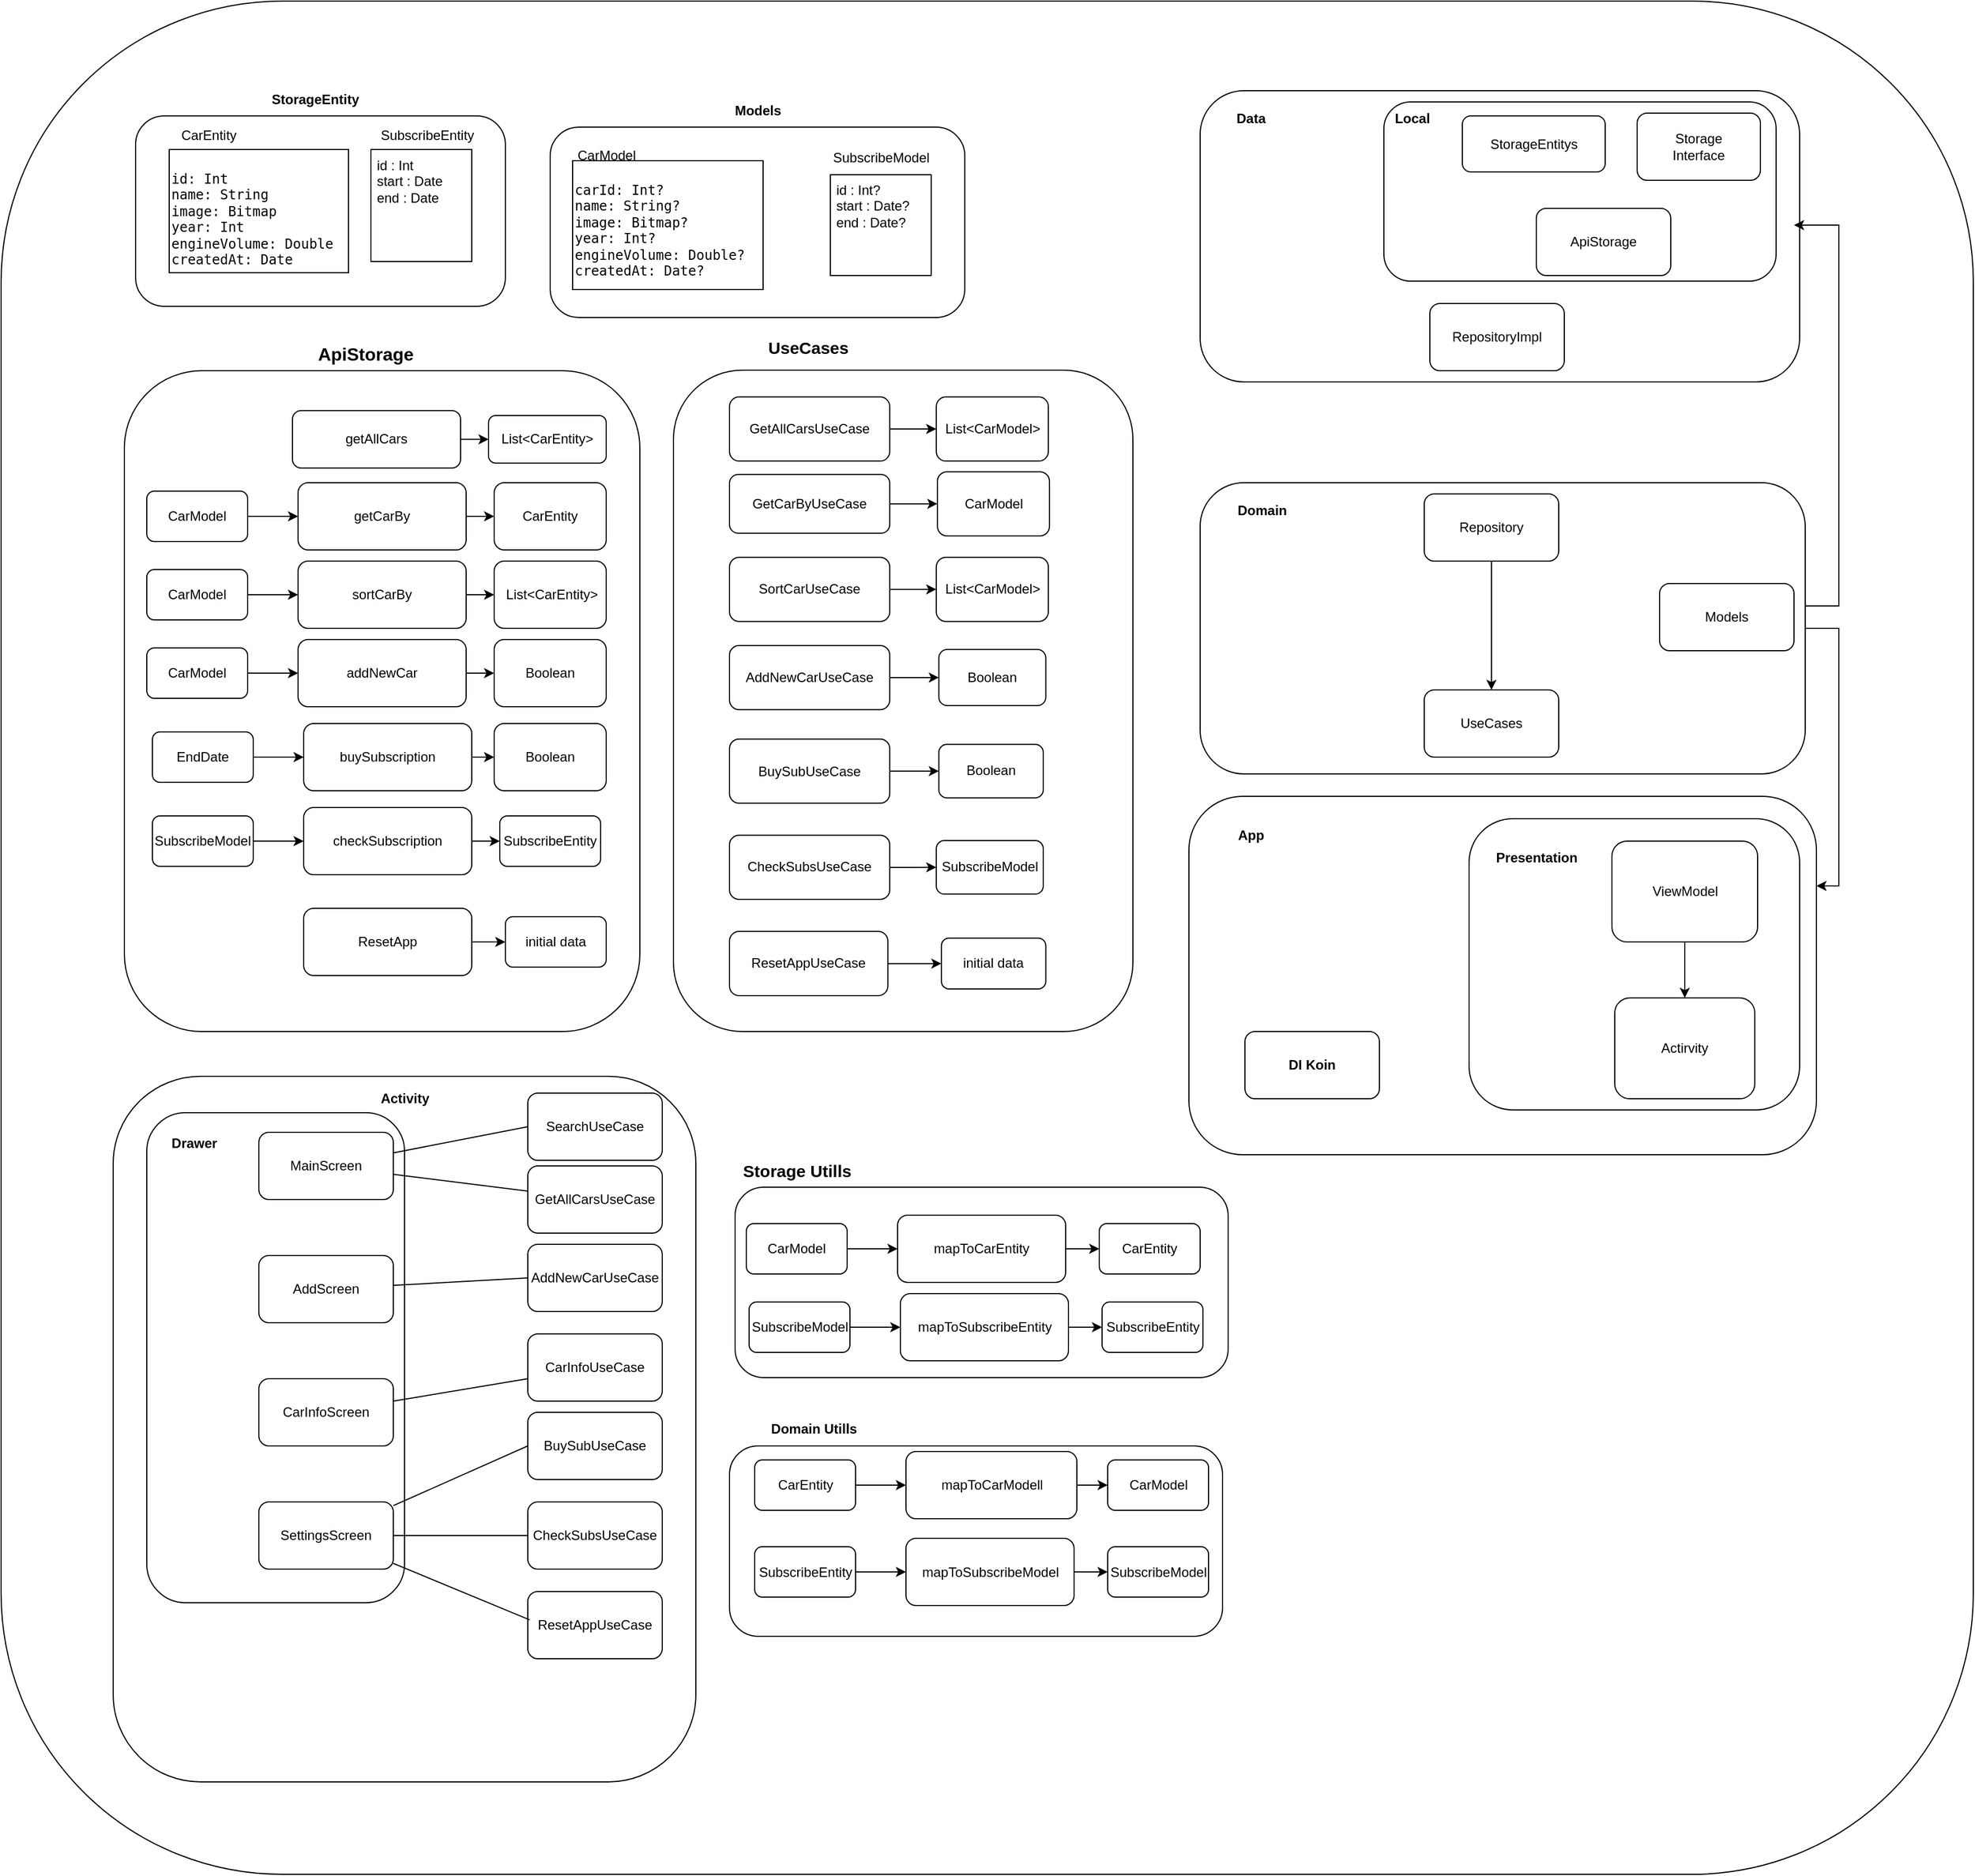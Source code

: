 <mxfile version="21.0.10" type="device"><diagram id="C5RBs43oDa-KdzZeNtuy" name="Page-1"><mxGraphModel dx="5159" dy="3054" grid="1" gridSize="10" guides="1" tooltips="1" connect="1" arrows="1" fold="1" page="1" pageScale="1" pageWidth="827" pageHeight="1169" math="0" shadow="0"><root><mxCell id="WIyWlLk6GJQsqaUBKTNV-0"/><mxCell id="WIyWlLk6GJQsqaUBKTNV-1" parent="WIyWlLk6GJQsqaUBKTNV-0"/><mxCell id="sXFuj3G4zcPuNeBkJFqF-279" value="" style="rounded=1;whiteSpace=wrap;html=1;" vertex="1" parent="WIyWlLk6GJQsqaUBKTNV-1"><mxGeometry x="-890" y="-60" width="1760" height="1672.5" as="geometry"/></mxCell><mxCell id="sXFuj3G4zcPuNeBkJFqF-99" value="" style="rounded=1;whiteSpace=wrap;html=1;" vertex="1" parent="WIyWlLk6GJQsqaUBKTNV-1"><mxGeometry x="-770" y="42.5" width="330" height="170" as="geometry"/></mxCell><mxCell id="sXFuj3G4zcPuNeBkJFqF-45" value="" style="rounded=1;whiteSpace=wrap;html=1;" vertex="1" parent="WIyWlLk6GJQsqaUBKTNV-1"><mxGeometry x="170" y="650" width="560" height="320" as="geometry"/></mxCell><mxCell id="sXFuj3G4zcPuNeBkJFqF-39" value="&lt;pre&gt;&lt;code class=&quot;!whitespace-pre hljs language-kotlin&quot;&gt;id: Int&lt;br&gt;&lt;/code&gt;&lt;code class=&quot;!whitespace-pre hljs language-kotlin&quot;&gt;name: String&lt;br&gt;&lt;/code&gt;&lt;code class=&quot;!whitespace-pre hljs language-kotlin&quot;&gt;image: Bitmap&lt;br&gt;&lt;/code&gt;&lt;code class=&quot;!whitespace-pre hljs language-kotlin&quot;&gt;year: Int&lt;br&gt;&lt;/code&gt;&lt;code class=&quot;!whitespace-pre hljs language-kotlin&quot;&gt;engineVolume: Double&lt;/code&gt;&lt;br&gt;&lt;code class=&quot;!whitespace-pre hljs language-kotlin&quot;&gt;&lt;/code&gt;&lt;code class=&quot;!whitespace-pre hljs language-kotlin&quot;&gt;createdAt: Date&lt;/code&gt;&lt;/pre&gt;" style="whiteSpace=wrap;html=1;align=left;horizontal=1;verticalAlign=top;" vertex="1" parent="WIyWlLk6GJQsqaUBKTNV-1"><mxGeometry x="-740" y="72.5" width="160" height="110" as="geometry"/></mxCell><mxCell id="sXFuj3G4zcPuNeBkJFqF-2" value="" style="rounded=1;whiteSpace=wrap;html=1;fontStyle=1" vertex="1" parent="WIyWlLk6GJQsqaUBKTNV-1"><mxGeometry x="180" y="20" width="535" height="260" as="geometry"/></mxCell><mxCell id="sXFuj3G4zcPuNeBkJFqF-35" value="" style="rounded=1;whiteSpace=wrap;html=1;" vertex="1" parent="WIyWlLk6GJQsqaUBKTNV-1"><mxGeometry x="344" y="30" width="350" height="160" as="geometry"/></mxCell><mxCell id="sXFuj3G4zcPuNeBkJFqF-6" value="&lt;b&gt;Data&lt;/b&gt;" style="text;html=1;align=center;verticalAlign=middle;resizable=0;points=[];autosize=1;strokeColor=none;fillColor=none;" vertex="1" parent="WIyWlLk6GJQsqaUBKTNV-1"><mxGeometry x="200" y="30" width="50" height="30" as="geometry"/></mxCell><mxCell id="sXFuj3G4zcPuNeBkJFqF-7" value="RepositoryImpl" style="rounded=1;whiteSpace=wrap;html=1;" vertex="1" parent="WIyWlLk6GJQsqaUBKTNV-1"><mxGeometry x="385" y="210" width="120" height="60" as="geometry"/></mxCell><mxCell id="sXFuj3G4zcPuNeBkJFqF-8" value="&lt;div&gt;Storage&lt;/div&gt;&lt;div&gt;Interface&lt;br&gt;&lt;/div&gt;" style="rounded=1;whiteSpace=wrap;html=1;" vertex="1" parent="WIyWlLk6GJQsqaUBKTNV-1"><mxGeometry x="570" y="40" width="110" height="60" as="geometry"/></mxCell><mxCell id="sXFuj3G4zcPuNeBkJFqF-9" value="&lt;div&gt;StorageEntitys&lt;/div&gt;" style="rounded=1;whiteSpace=wrap;html=1;" vertex="1" parent="WIyWlLk6GJQsqaUBKTNV-1"><mxGeometry x="414" y="42.5" width="127.5" height="50" as="geometry"/></mxCell><mxCell id="sXFuj3G4zcPuNeBkJFqF-10" value="ApiStorage" style="rounded=1;whiteSpace=wrap;html=1;" vertex="1" parent="WIyWlLk6GJQsqaUBKTNV-1"><mxGeometry x="480" y="125" width="120" height="60" as="geometry"/></mxCell><mxCell id="sXFuj3G4zcPuNeBkJFqF-33" style="edgeStyle=orthogonalEdgeStyle;rounded=0;orthogonalLoop=1;jettySize=auto;html=1;verticalAlign=middle;" edge="1" parent="WIyWlLk6GJQsqaUBKTNV-1" source="sXFuj3G4zcPuNeBkJFqF-11"><mxGeometry relative="1" as="geometry"><mxPoint x="710" y="140" as="targetPoint"/><Array as="points"><mxPoint x="750" y="480"/><mxPoint x="750" y="140"/></Array></mxGeometry></mxCell><mxCell id="sXFuj3G4zcPuNeBkJFqF-80" style="edgeStyle=orthogonalEdgeStyle;rounded=0;orthogonalLoop=1;jettySize=auto;html=1;exitX=1;exitY=0.5;exitDx=0;exitDy=0;entryX=1;entryY=0.25;entryDx=0;entryDy=0;" edge="1" parent="WIyWlLk6GJQsqaUBKTNV-1" source="sXFuj3G4zcPuNeBkJFqF-11" target="sXFuj3G4zcPuNeBkJFqF-45"><mxGeometry relative="1" as="geometry"><mxPoint x="760" y="730" as="targetPoint"/></mxGeometry></mxCell><mxCell id="sXFuj3G4zcPuNeBkJFqF-11" value="" style="rounded=1;whiteSpace=wrap;html=1;fontStyle=1" vertex="1" parent="WIyWlLk6GJQsqaUBKTNV-1"><mxGeometry x="180" y="370" width="540" height="260" as="geometry"/></mxCell><mxCell id="sXFuj3G4zcPuNeBkJFqF-12" value="&lt;div&gt;&lt;b&gt;Domain&lt;/b&gt;&lt;/div&gt;" style="text;html=1;align=center;verticalAlign=middle;resizable=0;points=[];autosize=1;strokeColor=none;fillColor=none;" vertex="1" parent="WIyWlLk6GJQsqaUBKTNV-1"><mxGeometry x="200" y="380" width="70" height="30" as="geometry"/></mxCell><mxCell id="sXFuj3G4zcPuNeBkJFqF-52" style="edgeStyle=orthogonalEdgeStyle;rounded=0;orthogonalLoop=1;jettySize=auto;html=1;entryX=0.5;entryY=0;entryDx=0;entryDy=0;" edge="1" parent="WIyWlLk6GJQsqaUBKTNV-1" source="sXFuj3G4zcPuNeBkJFqF-15" target="sXFuj3G4zcPuNeBkJFqF-51"><mxGeometry relative="1" as="geometry"/></mxCell><mxCell id="sXFuj3G4zcPuNeBkJFqF-15" value="Repository" style="rounded=1;whiteSpace=wrap;html=1;" vertex="1" parent="WIyWlLk6GJQsqaUBKTNV-1"><mxGeometry x="380" y="380" width="120" height="60" as="geometry"/></mxCell><mxCell id="sXFuj3G4zcPuNeBkJFqF-16" value="Models" style="rounded=1;whiteSpace=wrap;html=1;" vertex="1" parent="WIyWlLk6GJQsqaUBKTNV-1"><mxGeometry x="590" y="460" width="120" height="60" as="geometry"/></mxCell><mxCell id="sXFuj3G4zcPuNeBkJFqF-17" value="" style="rounded=1;whiteSpace=wrap;html=1;fontStyle=1" vertex="1" parent="WIyWlLk6GJQsqaUBKTNV-1"><mxGeometry x="420" y="670" width="295" height="260" as="geometry"/></mxCell><mxCell id="sXFuj3G4zcPuNeBkJFqF-43" value="" style="edgeStyle=orthogonalEdgeStyle;rounded=0;orthogonalLoop=1;jettySize=auto;html=1;" edge="1" parent="WIyWlLk6GJQsqaUBKTNV-1" source="sXFuj3G4zcPuNeBkJFqF-23" target="sXFuj3G4zcPuNeBkJFqF-24"><mxGeometry relative="1" as="geometry"/></mxCell><mxCell id="sXFuj3G4zcPuNeBkJFqF-23" value="&lt;div&gt;ViewModel&lt;/div&gt;" style="rounded=1;whiteSpace=wrap;html=1;" vertex="1" parent="WIyWlLk6GJQsqaUBKTNV-1"><mxGeometry x="547.5" y="690" width="130" height="90" as="geometry"/></mxCell><mxCell id="sXFuj3G4zcPuNeBkJFqF-24" value="Actirvity" style="rounded=1;whiteSpace=wrap;html=1;" vertex="1" parent="WIyWlLk6GJQsqaUBKTNV-1"><mxGeometry x="550" y="830" width="125" height="90" as="geometry"/></mxCell><mxCell id="sXFuj3G4zcPuNeBkJFqF-25" value="&lt;b&gt;Presentation&lt;/b&gt;" style="text;html=1;align=center;verticalAlign=middle;resizable=0;points=[];autosize=1;strokeColor=none;fillColor=none;" vertex="1" parent="WIyWlLk6GJQsqaUBKTNV-1"><mxGeometry x="430" y="690" width="100" height="30" as="geometry"/></mxCell><mxCell id="sXFuj3G4zcPuNeBkJFqF-36" value="&lt;b&gt;Local&lt;/b&gt;" style="text;html=1;align=center;verticalAlign=middle;resizable=0;points=[];autosize=1;strokeColor=none;fillColor=none;" vertex="1" parent="WIyWlLk6GJQsqaUBKTNV-1"><mxGeometry x="344" y="30" width="50" height="30" as="geometry"/></mxCell><mxCell id="sXFuj3G4zcPuNeBkJFqF-37" value="CarEntity" style="text;html=1;align=center;verticalAlign=middle;resizable=0;points=[];autosize=1;strokeColor=none;fillColor=none;" vertex="1" parent="WIyWlLk6GJQsqaUBKTNV-1"><mxGeometry x="-740" y="45" width="70" height="30" as="geometry"/></mxCell><mxCell id="sXFuj3G4zcPuNeBkJFqF-47" value="&lt;b&gt;App&lt;/b&gt;" style="text;html=1;align=center;verticalAlign=middle;resizable=0;points=[];autosize=1;strokeColor=none;fillColor=none;" vertex="1" parent="WIyWlLk6GJQsqaUBKTNV-1"><mxGeometry x="200" y="670" width="50" height="30" as="geometry"/></mxCell><mxCell id="sXFuj3G4zcPuNeBkJFqF-48" value="&lt;b&gt;DI Koin&lt;br&gt;&lt;/b&gt;" style="rounded=1;whiteSpace=wrap;html=1;" vertex="1" parent="WIyWlLk6GJQsqaUBKTNV-1"><mxGeometry x="220" y="860" width="120" height="60" as="geometry"/></mxCell><mxCell id="sXFuj3G4zcPuNeBkJFqF-51" value="UseCases" style="rounded=1;whiteSpace=wrap;html=1;" vertex="1" parent="WIyWlLk6GJQsqaUBKTNV-1"><mxGeometry x="380" y="555" width="120" height="60" as="geometry"/></mxCell><mxCell id="sXFuj3G4zcPuNeBkJFqF-87" value="&lt;div&gt;&amp;nbsp;id : Int &lt;br&gt;&lt;/div&gt;&lt;div&gt;&amp;nbsp;start : Date&lt;/div&gt;&lt;div&gt;&amp;nbsp;end : Date&lt;br&gt;&lt;/div&gt;" style="whiteSpace=wrap;html=1;verticalAlign=top;align=left;" vertex="1" parent="WIyWlLk6GJQsqaUBKTNV-1"><mxGeometry x="-560" y="72.5" width="90" height="100" as="geometry"/></mxCell><mxCell id="sXFuj3G4zcPuNeBkJFqF-88" value="SubscribeEntity" style="text;html=1;align=center;verticalAlign=middle;resizable=0;points=[];autosize=1;strokeColor=none;fillColor=none;" vertex="1" parent="WIyWlLk6GJQsqaUBKTNV-1"><mxGeometry x="-565" y="45" width="110" height="30" as="geometry"/></mxCell><mxCell id="sXFuj3G4zcPuNeBkJFqF-100" value="&lt;div&gt;StorageEntity&lt;/div&gt;" style="text;html=1;align=center;verticalAlign=middle;resizable=0;points=[];autosize=1;strokeColor=none;fillColor=none;fontStyle=1" vertex="1" parent="WIyWlLk6GJQsqaUBKTNV-1"><mxGeometry x="-660" y="12.5" width="100" height="30" as="geometry"/></mxCell><mxCell id="sXFuj3G4zcPuNeBkJFqF-140" value="" style="group;rotation=180;" vertex="1" connectable="0" parent="WIyWlLk6GJQsqaUBKTNV-1"><mxGeometry x="-790" y="900" width="520" height="630" as="geometry"/></mxCell><mxCell id="sXFuj3G4zcPuNeBkJFqF-71" value="" style="rounded=1;whiteSpace=wrap;html=1;" vertex="1" parent="sXFuj3G4zcPuNeBkJFqF-140"><mxGeometry width="520" height="630" as="geometry"/></mxCell><mxCell id="sXFuj3G4zcPuNeBkJFqF-78" value="" style="rounded=1;whiteSpace=wrap;html=1;" vertex="1" parent="sXFuj3G4zcPuNeBkJFqF-140"><mxGeometry x="30" y="32.5" width="230" height="437.5" as="geometry"/></mxCell><mxCell id="sXFuj3G4zcPuNeBkJFqF-72" value="Activity" style="text;html=1;align=center;verticalAlign=middle;resizable=0;points=[];autosize=1;strokeColor=none;fillColor=none;fontStyle=1" vertex="1" parent="sXFuj3G4zcPuNeBkJFqF-140"><mxGeometry x="225" y="5" width="70" height="30" as="geometry"/></mxCell><mxCell id="sXFuj3G4zcPuNeBkJFqF-74" value="MainScreen" style="rounded=1;whiteSpace=wrap;html=1;" vertex="1" parent="sXFuj3G4zcPuNeBkJFqF-140"><mxGeometry x="130" y="50" width="120" height="60" as="geometry"/></mxCell><mxCell id="sXFuj3G4zcPuNeBkJFqF-75" value="AddScreen" style="rounded=1;whiteSpace=wrap;html=1;" vertex="1" parent="sXFuj3G4zcPuNeBkJFqF-140"><mxGeometry x="130" y="160" width="120" height="60" as="geometry"/></mxCell><mxCell id="sXFuj3G4zcPuNeBkJFqF-76" value="SettingsScreen" style="rounded=1;whiteSpace=wrap;html=1;" vertex="1" parent="sXFuj3G4zcPuNeBkJFqF-140"><mxGeometry x="130" y="380" width="120" height="60" as="geometry"/></mxCell><mxCell id="sXFuj3G4zcPuNeBkJFqF-77" value="CarInfoScreen" style="rounded=1;whiteSpace=wrap;html=1;" vertex="1" parent="sXFuj3G4zcPuNeBkJFqF-140"><mxGeometry x="130" y="270" width="120" height="60" as="geometry"/></mxCell><mxCell id="sXFuj3G4zcPuNeBkJFqF-124" value="SearchUseCase" style="rounded=1;whiteSpace=wrap;html=1;" vertex="1" parent="sXFuj3G4zcPuNeBkJFqF-140"><mxGeometry x="370" y="15" width="120" height="60" as="geometry"/></mxCell><mxCell id="sXFuj3G4zcPuNeBkJFqF-132" value="" style="rounded=0;orthogonalLoop=1;jettySize=auto;html=1;entryX=0;entryY=0.5;entryDx=0;entryDy=0;endArrow=none;endFill=0;" edge="1" parent="sXFuj3G4zcPuNeBkJFqF-140" source="sXFuj3G4zcPuNeBkJFqF-74" target="sXFuj3G4zcPuNeBkJFqF-124"><mxGeometry relative="1" as="geometry"/></mxCell><mxCell id="sXFuj3G4zcPuNeBkJFqF-125" value="AddNewCarUseCase" style="rounded=1;whiteSpace=wrap;html=1;" vertex="1" parent="sXFuj3G4zcPuNeBkJFqF-140"><mxGeometry x="370" y="150" width="120" height="60" as="geometry"/></mxCell><mxCell id="sXFuj3G4zcPuNeBkJFqF-134" style="rounded=0;orthogonalLoop=1;jettySize=auto;html=1;entryX=0;entryY=0.5;entryDx=0;entryDy=0;endArrow=none;endFill=0;" edge="1" parent="sXFuj3G4zcPuNeBkJFqF-140" source="sXFuj3G4zcPuNeBkJFqF-75" target="sXFuj3G4zcPuNeBkJFqF-125"><mxGeometry relative="1" as="geometry"/></mxCell><mxCell id="sXFuj3G4zcPuNeBkJFqF-126" value="BuySubUseCase" style="rounded=1;whiteSpace=wrap;html=1;" vertex="1" parent="sXFuj3G4zcPuNeBkJFqF-140"><mxGeometry x="370" y="300" width="120" height="60" as="geometry"/></mxCell><mxCell id="sXFuj3G4zcPuNeBkJFqF-137" style="rounded=0;orthogonalLoop=1;jettySize=auto;html=1;entryX=0;entryY=0.5;entryDx=0;entryDy=0;endArrow=none;endFill=0;" edge="1" parent="sXFuj3G4zcPuNeBkJFqF-140" source="sXFuj3G4zcPuNeBkJFqF-76" target="sXFuj3G4zcPuNeBkJFqF-126"><mxGeometry relative="1" as="geometry"/></mxCell><mxCell id="sXFuj3G4zcPuNeBkJFqF-127" value="&lt;div&gt;CarInfoUseCase&lt;/div&gt;" style="rounded=1;whiteSpace=wrap;html=1;" vertex="1" parent="sXFuj3G4zcPuNeBkJFqF-140"><mxGeometry x="370" y="230" width="120" height="60" as="geometry"/></mxCell><mxCell id="sXFuj3G4zcPuNeBkJFqF-136" style="rounded=0;orthogonalLoop=1;jettySize=auto;html=1;endArrow=none;endFill=0;" edge="1" parent="sXFuj3G4zcPuNeBkJFqF-140" source="sXFuj3G4zcPuNeBkJFqF-77" target="sXFuj3G4zcPuNeBkJFqF-127"><mxGeometry relative="1" as="geometry"/></mxCell><mxCell id="sXFuj3G4zcPuNeBkJFqF-128" value="ResetAppUseCase" style="rounded=1;whiteSpace=wrap;html=1;" vertex="1" parent="sXFuj3G4zcPuNeBkJFqF-140"><mxGeometry x="370" y="460" width="120" height="60" as="geometry"/></mxCell><mxCell id="sXFuj3G4zcPuNeBkJFqF-139" style="rounded=0;orthogonalLoop=1;jettySize=auto;html=1;entryX=0.014;entryY=0.422;entryDx=0;entryDy=0;entryPerimeter=0;endArrow=none;endFill=0;" edge="1" parent="sXFuj3G4zcPuNeBkJFqF-140" source="sXFuj3G4zcPuNeBkJFqF-76" target="sXFuj3G4zcPuNeBkJFqF-128"><mxGeometry relative="1" as="geometry"/></mxCell><mxCell id="sXFuj3G4zcPuNeBkJFqF-129" value="CheckSubsUseCase" style="rounded=1;whiteSpace=wrap;html=1;" vertex="1" parent="sXFuj3G4zcPuNeBkJFqF-140"><mxGeometry x="370" y="380" width="120" height="60" as="geometry"/></mxCell><mxCell id="sXFuj3G4zcPuNeBkJFqF-138" style="rounded=0;orthogonalLoop=1;jettySize=auto;html=1;entryX=0;entryY=0.5;entryDx=0;entryDy=0;endArrow=none;endFill=0;" edge="1" parent="sXFuj3G4zcPuNeBkJFqF-140" source="sXFuj3G4zcPuNeBkJFqF-76" target="sXFuj3G4zcPuNeBkJFqF-129"><mxGeometry relative="1" as="geometry"/></mxCell><mxCell id="sXFuj3G4zcPuNeBkJFqF-130" value="GetAllCarsUseCase" style="rounded=1;whiteSpace=wrap;html=1;" vertex="1" parent="sXFuj3G4zcPuNeBkJFqF-140"><mxGeometry x="370" y="80" width="120" height="60" as="geometry"/></mxCell><mxCell id="sXFuj3G4zcPuNeBkJFqF-133" style="rounded=0;orthogonalLoop=1;jettySize=auto;html=1;endArrow=none;endFill=0;" edge="1" parent="sXFuj3G4zcPuNeBkJFqF-140" source="sXFuj3G4zcPuNeBkJFqF-74" target="sXFuj3G4zcPuNeBkJFqF-130"><mxGeometry relative="1" as="geometry"/></mxCell><mxCell id="sXFuj3G4zcPuNeBkJFqF-131" value="" style="group" vertex="1" connectable="0" parent="sXFuj3G4zcPuNeBkJFqF-140"><mxGeometry x="40" y="45" width="80" height="30" as="geometry"/></mxCell><mxCell id="sXFuj3G4zcPuNeBkJFqF-79" value="&lt;b&gt;Drawer&lt;/b&gt;" style="text;html=1;align=center;verticalAlign=middle;resizable=0;points=[];autosize=1;strokeColor=none;fillColor=none;" vertex="1" parent="sXFuj3G4zcPuNeBkJFqF-131"><mxGeometry x="1.778" width="60" height="30" as="geometry"/></mxCell><mxCell id="sXFuj3G4zcPuNeBkJFqF-142" value="" style="group" vertex="1" connectable="0" parent="WIyWlLk6GJQsqaUBKTNV-1"><mxGeometry x="-400" y="22.5" width="480" height="200" as="geometry"/></mxCell><mxCell id="sXFuj3G4zcPuNeBkJFqF-101" value="" style="rounded=1;whiteSpace=wrap;html=1;align=center;" vertex="1" parent="sXFuj3G4zcPuNeBkJFqF-142"><mxGeometry y="30" width="370" height="170" as="geometry"/></mxCell><mxCell id="sXFuj3G4zcPuNeBkJFqF-92" value="&lt;pre&gt;&lt;code class=&quot;!whitespace-pre hljs language-kotlin&quot;&gt;carId: Int?&lt;br&gt;&lt;/code&gt;&lt;code class=&quot;!whitespace-pre hljs language-kotlin&quot;&gt;name: String?&lt;br&gt;&lt;/code&gt;&lt;code class=&quot;!whitespace-pre hljs language-kotlin&quot;&gt;image: Bitmap?&lt;br&gt;&lt;/code&gt;&lt;code class=&quot;!whitespace-pre hljs language-kotlin&quot;&gt;year: Int?&lt;br&gt;&lt;/code&gt;&lt;code class=&quot;!whitespace-pre hljs language-kotlin&quot;&gt;engineVolume: Double?&lt;/code&gt;&lt;br&gt;&lt;code class=&quot;!whitespace-pre hljs language-kotlin&quot;&gt;&lt;/code&gt;&lt;code class=&quot;!whitespace-pre hljs language-kotlin&quot;&gt;createdAt: Date?&lt;/code&gt;&lt;/pre&gt;" style="whiteSpace=wrap;html=1;align=left;horizontal=1;verticalAlign=top;" vertex="1" parent="sXFuj3G4zcPuNeBkJFqF-142"><mxGeometry x="20" y="60" width="170" height="115" as="geometry"/></mxCell><mxCell id="sXFuj3G4zcPuNeBkJFqF-93" value="CarModel" style="text;html=1;align=center;verticalAlign=middle;resizable=0;points=[];autosize=1;strokeColor=none;fillColor=none;" vertex="1" parent="sXFuj3G4zcPuNeBkJFqF-142"><mxGeometry x="10" y="40" width="80" height="30" as="geometry"/></mxCell><mxCell id="sXFuj3G4zcPuNeBkJFqF-102" value="Models" style="text;html=1;align=center;verticalAlign=middle;resizable=0;points=[];autosize=1;strokeColor=none;fillColor=none;fontStyle=1" vertex="1" parent="sXFuj3G4zcPuNeBkJFqF-142"><mxGeometry x="155" width="60" height="30" as="geometry"/></mxCell><mxCell id="sXFuj3G4zcPuNeBkJFqF-103" value="&lt;div&gt;&amp;nbsp;id : Int?&lt;br&gt;&lt;/div&gt;&lt;div&gt;&amp;nbsp;start : Date?&lt;/div&gt;&lt;div&gt;&amp;nbsp;end : Date?&lt;br&gt;&lt;/div&gt;" style="whiteSpace=wrap;html=1;verticalAlign=top;align=left;" vertex="1" parent="sXFuj3G4zcPuNeBkJFqF-142"><mxGeometry x="250" y="72.5" width="90" height="90" as="geometry"/></mxCell><mxCell id="sXFuj3G4zcPuNeBkJFqF-104" value="SubscribeModel" style="text;html=1;align=center;verticalAlign=middle;resizable=0;points=[];autosize=1;strokeColor=none;fillColor=none;" vertex="1" parent="sXFuj3G4zcPuNeBkJFqF-142"><mxGeometry x="240" y="42.5" width="110" height="30" as="geometry"/></mxCell><mxCell id="sXFuj3G4zcPuNeBkJFqF-269" value="" style="group" vertex="1" connectable="0" parent="WIyWlLk6GJQsqaUBKTNV-1"><mxGeometry x="-370" y="230" width="530" height="680" as="geometry"/></mxCell><mxCell id="sXFuj3G4zcPuNeBkJFqF-141" value="" style="group" vertex="1" connectable="0" parent="sXFuj3G4zcPuNeBkJFqF-269"><mxGeometry y="20" width="530" height="630" as="geometry"/></mxCell><mxCell id="sXFuj3G4zcPuNeBkJFqF-275" value="" style="group" vertex="1" connectable="0" parent="sXFuj3G4zcPuNeBkJFqF-141"><mxGeometry x="80" y="19.55" width="410" height="590.45" as="geometry"/></mxCell><mxCell id="sXFuj3G4zcPuNeBkJFqF-53" value="" style="rounded=1;whiteSpace=wrap;html=1;" vertex="1" parent="sXFuj3G4zcPuNeBkJFqF-275"><mxGeometry width="410" height="590.45" as="geometry"/></mxCell><mxCell id="sXFuj3G4zcPuNeBkJFqF-50" value="BuySubUseCase" style="rounded=1;whiteSpace=wrap;html=1;" vertex="1" parent="sXFuj3G4zcPuNeBkJFqF-275"><mxGeometry x="50.006" y="329.314" width="143.018" height="57.273" as="geometry"/></mxCell><mxCell id="sXFuj3G4zcPuNeBkJFqF-61" value="Boolean" style="rounded=1;whiteSpace=wrap;html=1;" vertex="1" parent="sXFuj3G4zcPuNeBkJFqF-275"><mxGeometry x="236.84" y="249.37" width="95.44" height="50.114" as="geometry"/></mxCell><mxCell id="sXFuj3G4zcPuNeBkJFqF-63" value="ResetAppUseCase" style="rounded=1;whiteSpace=wrap;html=1;" vertex="1" parent="sXFuj3G4zcPuNeBkJFqF-275"><mxGeometry x="49.996" y="501.132" width="141.333" height="57.273" as="geometry"/></mxCell><mxCell id="sXFuj3G4zcPuNeBkJFqF-69" value="Boolean" style="rounded=1;whiteSpace=wrap;html=1;" vertex="1" parent="sXFuj3G4zcPuNeBkJFqF-275"><mxGeometry x="236.84" y="334.086" width="93.16" height="47.727" as="geometry"/></mxCell><mxCell id="sXFuj3G4zcPuNeBkJFqF-264" style="edgeStyle=orthogonalEdgeStyle;rounded=0;orthogonalLoop=1;jettySize=auto;html=1;entryX=0;entryY=0.5;entryDx=0;entryDy=0;" edge="1" parent="sXFuj3G4zcPuNeBkJFqF-275" source="sXFuj3G4zcPuNeBkJFqF-50" target="sXFuj3G4zcPuNeBkJFqF-69"><mxGeometry relative="1" as="geometry"/></mxCell><mxCell id="sXFuj3G4zcPuNeBkJFqF-90" value="CheckSubsUseCase" style="rounded=1;whiteSpace=wrap;html=1;" vertex="1" parent="sXFuj3G4zcPuNeBkJFqF-275"><mxGeometry x="49.996" y="415.223" width="143.018" height="57.273" as="geometry"/></mxCell><mxCell id="sXFuj3G4zcPuNeBkJFqF-105" value="SubscribeModel" style="rounded=1;whiteSpace=wrap;html=1;" vertex="1" parent="sXFuj3G4zcPuNeBkJFqF-275"><mxGeometry x="234.56" y="419.995" width="95.44" height="47.727" as="geometry"/></mxCell><mxCell id="sXFuj3G4zcPuNeBkJFqF-265" style="edgeStyle=orthogonalEdgeStyle;rounded=0;orthogonalLoop=1;jettySize=auto;html=1;entryX=0;entryY=0.5;entryDx=0;entryDy=0;" edge="1" parent="sXFuj3G4zcPuNeBkJFqF-275" source="sXFuj3G4zcPuNeBkJFqF-90" target="sXFuj3G4zcPuNeBkJFqF-105"><mxGeometry relative="1" as="geometry"/></mxCell><mxCell id="sXFuj3G4zcPuNeBkJFqF-252" value="SortCarUseCase" style="rounded=1;whiteSpace=wrap;html=1;" vertex="1" parent="sXFuj3G4zcPuNeBkJFqF-275"><mxGeometry x="50.006" y="167.041" width="143.018" height="57.273" as="geometry"/></mxCell><mxCell id="sXFuj3G4zcPuNeBkJFqF-254" value="" style="group" vertex="1" connectable="0" parent="sXFuj3G4zcPuNeBkJFqF-275"><mxGeometry x="50.006" y="23.859" width="284.554" height="57.273" as="geometry"/></mxCell><mxCell id="sXFuj3G4zcPuNeBkJFqF-113" value="GetAllCarsUseCase" style="rounded=1;whiteSpace=wrap;html=1;" vertex="1" parent="sXFuj3G4zcPuNeBkJFqF-254"><mxGeometry width="143.018" height="57.273" as="geometry"/></mxCell><mxCell id="sXFuj3G4zcPuNeBkJFqF-226" value="List&amp;lt;CarModel&amp;gt;" style="rounded=1;whiteSpace=wrap;html=1;" vertex="1" parent="sXFuj3G4zcPuNeBkJFqF-254"><mxGeometry x="184.554" width="100" height="57.273" as="geometry"/></mxCell><mxCell id="sXFuj3G4zcPuNeBkJFqF-230" style="edgeStyle=orthogonalEdgeStyle;rounded=0;orthogonalLoop=1;jettySize=auto;html=1;entryX=0;entryY=0.5;entryDx=0;entryDy=0;" edge="1" parent="sXFuj3G4zcPuNeBkJFqF-254" source="sXFuj3G4zcPuNeBkJFqF-113" target="sXFuj3G4zcPuNeBkJFqF-226"><mxGeometry relative="1" as="geometry"/></mxCell><mxCell id="sXFuj3G4zcPuNeBkJFqF-255" value="" style="group" vertex="1" connectable="0" parent="sXFuj3G4zcPuNeBkJFqF-275"><mxGeometry x="50.003" y="90.677" width="285.557" height="57.273" as="geometry"/></mxCell><mxCell id="sXFuj3G4zcPuNeBkJFqF-14" value="GetCarByUseCase" style="rounded=1;whiteSpace=wrap;html=1;" vertex="1" parent="sXFuj3G4zcPuNeBkJFqF-255"><mxGeometry y="2.386" width="143.018" height="52.5" as="geometry"/></mxCell><mxCell id="sXFuj3G4zcPuNeBkJFqF-225" value="CarModel" style="rounded=1;whiteSpace=wrap;html=1;" vertex="1" parent="sXFuj3G4zcPuNeBkJFqF-255"><mxGeometry x="185.557" width="100" height="57.273" as="geometry"/></mxCell><mxCell id="sXFuj3G4zcPuNeBkJFqF-229" style="edgeStyle=orthogonalEdgeStyle;rounded=0;orthogonalLoop=1;jettySize=auto;html=1;entryX=0;entryY=0.5;entryDx=0;entryDy=0;" edge="1" parent="sXFuj3G4zcPuNeBkJFqF-255" source="sXFuj3G4zcPuNeBkJFqF-14" target="sXFuj3G4zcPuNeBkJFqF-225"><mxGeometry relative="1" as="geometry"/></mxCell><mxCell id="sXFuj3G4zcPuNeBkJFqF-260" value="List&amp;lt;CarModel&amp;gt;" style="rounded=1;whiteSpace=wrap;html=1;" vertex="1" parent="sXFuj3G4zcPuNeBkJFqF-275"><mxGeometry x="234.56" y="167.041" width="100" height="57.273" as="geometry"/></mxCell><mxCell id="sXFuj3G4zcPuNeBkJFqF-261" style="edgeStyle=orthogonalEdgeStyle;rounded=0;orthogonalLoop=1;jettySize=auto;html=1;entryX=0;entryY=0.5;entryDx=0;entryDy=0;" edge="1" parent="sXFuj3G4zcPuNeBkJFqF-275" source="sXFuj3G4zcPuNeBkJFqF-252" target="sXFuj3G4zcPuNeBkJFqF-260"><mxGeometry relative="1" as="geometry"/></mxCell><mxCell id="sXFuj3G4zcPuNeBkJFqF-263" style="edgeStyle=orthogonalEdgeStyle;rounded=0;orthogonalLoop=1;jettySize=auto;html=1;entryX=0;entryY=0.5;entryDx=0;entryDy=0;" edge="1" parent="sXFuj3G4zcPuNeBkJFqF-275" source="sXFuj3G4zcPuNeBkJFqF-262" target="sXFuj3G4zcPuNeBkJFqF-61"><mxGeometry relative="1" as="geometry"/></mxCell><mxCell id="sXFuj3G4zcPuNeBkJFqF-262" value="AddNewCarUseCase" style="rounded=1;whiteSpace=wrap;html=1;" vertex="1" parent="sXFuj3G4zcPuNeBkJFqF-275"><mxGeometry x="50.006" y="245.791" width="143.018" height="57.273" as="geometry"/></mxCell><mxCell id="sXFuj3G4zcPuNeBkJFqF-267" value="initial data" style="rounded=1;whiteSpace=wrap;html=1;" vertex="1" parent="sXFuj3G4zcPuNeBkJFqF-275"><mxGeometry x="239.12" y="507.098" width="93.16" height="45.341" as="geometry"/></mxCell><mxCell id="sXFuj3G4zcPuNeBkJFqF-268" style="edgeStyle=orthogonalEdgeStyle;rounded=0;orthogonalLoop=1;jettySize=auto;html=1;entryX=0;entryY=0.5;entryDx=0;entryDy=0;" edge="1" parent="sXFuj3G4zcPuNeBkJFqF-275" source="sXFuj3G4zcPuNeBkJFqF-63" target="sXFuj3G4zcPuNeBkJFqF-267"><mxGeometry relative="1" as="geometry"/></mxCell><mxCell id="sXFuj3G4zcPuNeBkJFqF-55" value="&lt;div style=&quot;font-size: 15px;&quot;&gt;&lt;font style=&quot;font-size: 15px;&quot;&gt;UseCases&lt;/font&gt;&lt;/div&gt;&lt;div style=&quot;font-size: 15px;&quot;&gt;&lt;font style=&quot;font-size: 15px;&quot;&gt;&lt;br&gt;&lt;/font&gt;&lt;/div&gt;" style="text;html=1;align=center;verticalAlign=middle;resizable=0;points=[];autosize=1;strokeColor=none;fillColor=none;fontStyle=1" vertex="1" parent="sXFuj3G4zcPuNeBkJFqF-269"><mxGeometry x="150.004" y="3.41" width="100" height="50" as="geometry"/></mxCell><mxCell id="sXFuj3G4zcPuNeBkJFqF-271" value="" style="group" vertex="1" connectable="0" parent="WIyWlLk6GJQsqaUBKTNV-1"><mxGeometry x="-780" y="240" width="460" height="620" as="geometry"/></mxCell><mxCell id="sXFuj3G4zcPuNeBkJFqF-112" value="" style="rounded=1;whiteSpace=wrap;html=1;direction=west;" vertex="1" parent="sXFuj3G4zcPuNeBkJFqF-271"><mxGeometry y="30" width="460" height="590" as="geometry"/></mxCell><mxCell id="sXFuj3G4zcPuNeBkJFqF-145" value="buySubscription" style="rounded=1;whiteSpace=wrap;html=1;" vertex="1" parent="sXFuj3G4zcPuNeBkJFqF-271"><mxGeometry x="160" y="345" width="150" height="60" as="geometry"/></mxCell><mxCell id="sXFuj3G4zcPuNeBkJFqF-149" value="ResetApp" style="rounded=1;whiteSpace=wrap;html=1;" vertex="1" parent="sXFuj3G4zcPuNeBkJFqF-271"><mxGeometry x="160" y="510" width="150" height="60" as="geometry"/></mxCell><mxCell id="sXFuj3G4zcPuNeBkJFqF-163" style="edgeStyle=orthogonalEdgeStyle;rounded=0;orthogonalLoop=1;jettySize=auto;html=1;" edge="1" parent="sXFuj3G4zcPuNeBkJFqF-271" source="sXFuj3G4zcPuNeBkJFqF-150" target="sXFuj3G4zcPuNeBkJFqF-145"><mxGeometry relative="1" as="geometry"/></mxCell><mxCell id="sXFuj3G4zcPuNeBkJFqF-150" value="EndDate" style="rounded=1;whiteSpace=wrap;html=1;" vertex="1" parent="sXFuj3G4zcPuNeBkJFqF-271"><mxGeometry x="25" y="352.5" width="90" height="45" as="geometry"/></mxCell><mxCell id="sXFuj3G4zcPuNeBkJFqF-151" value="checkSubscription" style="rounded=1;whiteSpace=wrap;html=1;" vertex="1" parent="sXFuj3G4zcPuNeBkJFqF-271"><mxGeometry x="160" y="420" width="150" height="60" as="geometry"/></mxCell><mxCell id="sXFuj3G4zcPuNeBkJFqF-167" style="edgeStyle=orthogonalEdgeStyle;rounded=0;orthogonalLoop=1;jettySize=auto;html=1;" edge="1" parent="sXFuj3G4zcPuNeBkJFqF-271" source="sXFuj3G4zcPuNeBkJFqF-152" target="sXFuj3G4zcPuNeBkJFqF-151"><mxGeometry relative="1" as="geometry"/></mxCell><mxCell id="sXFuj3G4zcPuNeBkJFqF-152" value="SubscribeModel" style="rounded=1;whiteSpace=wrap;html=1;" vertex="1" parent="sXFuj3G4zcPuNeBkJFqF-271"><mxGeometry x="25" y="427.5" width="90" height="45" as="geometry"/></mxCell><mxCell id="sXFuj3G4zcPuNeBkJFqF-154" value="getAllCars" style="rounded=1;whiteSpace=wrap;html=1;" vertex="1" parent="sXFuj3G4zcPuNeBkJFqF-271"><mxGeometry x="150" y="65.62" width="150" height="51.25" as="geometry"/></mxCell><mxCell id="sXFuj3G4zcPuNeBkJFqF-164" value="initial data" style="rounded=1;whiteSpace=wrap;html=1;" vertex="1" parent="sXFuj3G4zcPuNeBkJFqF-271"><mxGeometry x="340" y="517.5" width="90" height="45" as="geometry"/></mxCell><mxCell id="sXFuj3G4zcPuNeBkJFqF-266" style="edgeStyle=orthogonalEdgeStyle;rounded=0;orthogonalLoop=1;jettySize=auto;html=1;entryX=0;entryY=0.5;entryDx=0;entryDy=0;" edge="1" parent="sXFuj3G4zcPuNeBkJFqF-271" source="sXFuj3G4zcPuNeBkJFqF-149" target="sXFuj3G4zcPuNeBkJFqF-164"><mxGeometry relative="1" as="geometry"/></mxCell><mxCell id="sXFuj3G4zcPuNeBkJFqF-171" value="&lt;font style=&quot;font-size: 13px;&quot;&gt;&lt;font style=&quot;font-size: 14px;&quot;&gt;&lt;font style=&quot;font-size: 15px;&quot;&gt;&lt;font style=&quot;font-size: 16px;&quot;&gt;ApiStorage&lt;/font&gt;&lt;/font&gt;&lt;/font&gt;&lt;/font&gt;" style="text;html=1;align=center;verticalAlign=middle;resizable=0;points=[];autosize=1;strokeColor=none;fillColor=none;fontStyle=1" vertex="1" parent="sXFuj3G4zcPuNeBkJFqF-271"><mxGeometry x="160.004" width="110" height="30" as="geometry"/></mxCell><mxCell id="sXFuj3G4zcPuNeBkJFqF-183" value="List&amp;lt;CarEntity&amp;gt;" style="whiteSpace=wrap;html=1;rounded=1;" vertex="1" parent="sXFuj3G4zcPuNeBkJFqF-271"><mxGeometry x="325" y="70" width="105" height="42.5" as="geometry"/></mxCell><mxCell id="sXFuj3G4zcPuNeBkJFqF-184" value="" style="edgeStyle=orthogonalEdgeStyle;rounded=0;orthogonalLoop=1;jettySize=auto;html=1;" edge="1" parent="sXFuj3G4zcPuNeBkJFqF-271" source="sXFuj3G4zcPuNeBkJFqF-154" target="sXFuj3G4zcPuNeBkJFqF-183"><mxGeometry relative="1" as="geometry"/></mxCell><mxCell id="sXFuj3G4zcPuNeBkJFqF-200" value="" style="group" vertex="1" connectable="0" parent="sXFuj3G4zcPuNeBkJFqF-271"><mxGeometry x="20" y="270" width="410" height="60" as="geometry"/></mxCell><mxCell id="sXFuj3G4zcPuNeBkJFqF-189" value="addNewCar" style="rounded=1;whiteSpace=wrap;html=1;" vertex="1" parent="sXFuj3G4zcPuNeBkJFqF-200"><mxGeometry x="135" width="150" height="60" as="geometry"/></mxCell><mxCell id="sXFuj3G4zcPuNeBkJFqF-190" value="CarModel" style="rounded=1;whiteSpace=wrap;html=1;" vertex="1" parent="sXFuj3G4zcPuNeBkJFqF-200"><mxGeometry y="7.5" width="90" height="45" as="geometry"/></mxCell><mxCell id="sXFuj3G4zcPuNeBkJFqF-191" value="Boolean" style="rounded=1;whiteSpace=wrap;html=1;" vertex="1" parent="sXFuj3G4zcPuNeBkJFqF-200"><mxGeometry x="310" width="100" height="60" as="geometry"/></mxCell><mxCell id="sXFuj3G4zcPuNeBkJFqF-193" style="edgeStyle=orthogonalEdgeStyle;rounded=0;orthogonalLoop=1;jettySize=auto;html=1;entryX=0;entryY=0.5;entryDx=0;entryDy=0;" edge="1" parent="sXFuj3G4zcPuNeBkJFqF-200" source="sXFuj3G4zcPuNeBkJFqF-190" target="sXFuj3G4zcPuNeBkJFqF-189"><mxGeometry relative="1" as="geometry"/></mxCell><mxCell id="sXFuj3G4zcPuNeBkJFqF-194" style="edgeStyle=orthogonalEdgeStyle;rounded=0;orthogonalLoop=1;jettySize=auto;html=1;entryX=0;entryY=0.5;entryDx=0;entryDy=0;" edge="1" parent="sXFuj3G4zcPuNeBkJFqF-200" source="sXFuj3G4zcPuNeBkJFqF-189" target="sXFuj3G4zcPuNeBkJFqF-191"><mxGeometry relative="1" as="geometry"/></mxCell><mxCell id="sXFuj3G4zcPuNeBkJFqF-201" value="" style="group" vertex="1" connectable="0" parent="sXFuj3G4zcPuNeBkJFqF-271"><mxGeometry x="20" y="130" width="410" height="60" as="geometry"/></mxCell><mxCell id="sXFuj3G4zcPuNeBkJFqF-195" value="getCarBy" style="rounded=1;whiteSpace=wrap;html=1;" vertex="1" parent="sXFuj3G4zcPuNeBkJFqF-201"><mxGeometry x="135" width="150" height="60" as="geometry"/></mxCell><mxCell id="sXFuj3G4zcPuNeBkJFqF-196" value="CarModel" style="rounded=1;whiteSpace=wrap;html=1;" vertex="1" parent="sXFuj3G4zcPuNeBkJFqF-201"><mxGeometry y="7.5" width="90" height="45" as="geometry"/></mxCell><mxCell id="sXFuj3G4zcPuNeBkJFqF-197" value="CarEntity" style="rounded=1;whiteSpace=wrap;html=1;" vertex="1" parent="sXFuj3G4zcPuNeBkJFqF-201"><mxGeometry x="310" width="100" height="60" as="geometry"/></mxCell><mxCell id="sXFuj3G4zcPuNeBkJFqF-198" style="edgeStyle=orthogonalEdgeStyle;rounded=0;orthogonalLoop=1;jettySize=auto;html=1;entryX=0;entryY=0.5;entryDx=0;entryDy=0;" edge="1" parent="sXFuj3G4zcPuNeBkJFqF-201" source="sXFuj3G4zcPuNeBkJFqF-196" target="sXFuj3G4zcPuNeBkJFqF-195"><mxGeometry relative="1" as="geometry"/></mxCell><mxCell id="sXFuj3G4zcPuNeBkJFqF-199" style="edgeStyle=orthogonalEdgeStyle;rounded=0;orthogonalLoop=1;jettySize=auto;html=1;entryX=0;entryY=0.5;entryDx=0;entryDy=0;" edge="1" parent="sXFuj3G4zcPuNeBkJFqF-201" source="sXFuj3G4zcPuNeBkJFqF-195" target="sXFuj3G4zcPuNeBkJFqF-197"><mxGeometry relative="1" as="geometry"/></mxCell><mxCell id="sXFuj3G4zcPuNeBkJFqF-202" value="" style="group" vertex="1" connectable="0" parent="sXFuj3G4zcPuNeBkJFqF-271"><mxGeometry x="20" y="200" width="410" height="60" as="geometry"/></mxCell><mxCell id="sXFuj3G4zcPuNeBkJFqF-143" value="sortCarBy" style="rounded=1;whiteSpace=wrap;html=1;" vertex="1" parent="sXFuj3G4zcPuNeBkJFqF-202"><mxGeometry x="135" width="150" height="60" as="geometry"/></mxCell><mxCell id="sXFuj3G4zcPuNeBkJFqF-147" value="CarModel" style="rounded=1;whiteSpace=wrap;html=1;" vertex="1" parent="sXFuj3G4zcPuNeBkJFqF-202"><mxGeometry y="7.5" width="90" height="45" as="geometry"/></mxCell><mxCell id="sXFuj3G4zcPuNeBkJFqF-181" value="&amp;nbsp;List&amp;lt;CarEntity&amp;gt;" style="rounded=1;whiteSpace=wrap;html=1;" vertex="1" parent="sXFuj3G4zcPuNeBkJFqF-202"><mxGeometry x="310" width="100" height="60" as="geometry"/></mxCell><mxCell id="sXFuj3G4zcPuNeBkJFqF-159" style="edgeStyle=orthogonalEdgeStyle;rounded=0;orthogonalLoop=1;jettySize=auto;html=1;" edge="1" parent="sXFuj3G4zcPuNeBkJFqF-202" source="sXFuj3G4zcPuNeBkJFqF-147" target="sXFuj3G4zcPuNeBkJFqF-143"><mxGeometry relative="1" as="geometry"/></mxCell><mxCell id="sXFuj3G4zcPuNeBkJFqF-182" value="" style="edgeStyle=orthogonalEdgeStyle;rounded=0;orthogonalLoop=1;jettySize=auto;html=1;" edge="1" parent="sXFuj3G4zcPuNeBkJFqF-202" source="sXFuj3G4zcPuNeBkJFqF-143" target="sXFuj3G4zcPuNeBkJFqF-181"><mxGeometry relative="1" as="geometry"/></mxCell><mxCell id="sXFuj3G4zcPuNeBkJFqF-203" value="Boolean" style="rounded=1;whiteSpace=wrap;html=1;" vertex="1" parent="sXFuj3G4zcPuNeBkJFqF-271"><mxGeometry x="330" y="345" width="100" height="60" as="geometry"/></mxCell><mxCell id="sXFuj3G4zcPuNeBkJFqF-204" style="edgeStyle=orthogonalEdgeStyle;rounded=0;orthogonalLoop=1;jettySize=auto;html=1;entryX=0;entryY=0.5;entryDx=0;entryDy=0;" edge="1" parent="sXFuj3G4zcPuNeBkJFqF-271" source="sXFuj3G4zcPuNeBkJFqF-145" target="sXFuj3G4zcPuNeBkJFqF-203"><mxGeometry relative="1" as="geometry"/></mxCell><mxCell id="sXFuj3G4zcPuNeBkJFqF-206" value="SubscribeEntity" style="rounded=1;whiteSpace=wrap;html=1;" vertex="1" parent="sXFuj3G4zcPuNeBkJFqF-271"><mxGeometry x="335" y="427.5" width="90" height="45" as="geometry"/></mxCell><mxCell id="sXFuj3G4zcPuNeBkJFqF-207" style="edgeStyle=orthogonalEdgeStyle;rounded=0;orthogonalLoop=1;jettySize=auto;html=1;entryX=0;entryY=0.5;entryDx=0;entryDy=0;" edge="1" parent="sXFuj3G4zcPuNeBkJFqF-271" source="sXFuj3G4zcPuNeBkJFqF-151" target="sXFuj3G4zcPuNeBkJFqF-206"><mxGeometry relative="1" as="geometry"/></mxCell><mxCell id="sXFuj3G4zcPuNeBkJFqF-270" style="edgeStyle=orthogonalEdgeStyle;rounded=0;orthogonalLoop=1;jettySize=auto;html=1;exitX=0.5;exitY=0;exitDx=0;exitDy=0;" edge="1" parent="sXFuj3G4zcPuNeBkJFqF-271" source="sXFuj3G4zcPuNeBkJFqF-112" target="sXFuj3G4zcPuNeBkJFqF-112"><mxGeometry relative="1" as="geometry"/></mxCell><mxCell id="sXFuj3G4zcPuNeBkJFqF-276" value="" style="group" vertex="1" connectable="0" parent="WIyWlLk6GJQsqaUBKTNV-1"><mxGeometry x="-240" y="1200" width="440" height="200" as="geometry"/></mxCell><mxCell id="sXFuj3G4zcPuNeBkJFqF-208" value="" style="rounded=1;whiteSpace=wrap;html=1;" vertex="1" parent="sXFuj3G4zcPuNeBkJFqF-276"><mxGeometry y="30" width="440" height="170" as="geometry"/></mxCell><mxCell id="sXFuj3G4zcPuNeBkJFqF-209" value="Domain Utills" style="text;html=1;align=center;verticalAlign=middle;resizable=0;points=[];autosize=1;strokeColor=none;fillColor=none;fontStyle=1" vertex="1" parent="sXFuj3G4zcPuNeBkJFqF-276"><mxGeometry x="25" width="100" height="30" as="geometry"/></mxCell><mxCell id="sXFuj3G4zcPuNeBkJFqF-210" value="mapToCarModell" style="rounded=1;whiteSpace=wrap;html=1;" vertex="1" parent="sXFuj3G4zcPuNeBkJFqF-276"><mxGeometry x="157.5" y="35" width="152.5" height="60" as="geometry"/></mxCell><mxCell id="sXFuj3G4zcPuNeBkJFqF-211" value="CarModel" style="rounded=1;whiteSpace=wrap;html=1;" vertex="1" parent="sXFuj3G4zcPuNeBkJFqF-276"><mxGeometry x="337.5" y="42.5" width="90" height="45" as="geometry"/></mxCell><mxCell id="sXFuj3G4zcPuNeBkJFqF-214" style="edgeStyle=orthogonalEdgeStyle;rounded=0;orthogonalLoop=1;jettySize=auto;html=1;entryX=0;entryY=0.5;entryDx=0;entryDy=0;" edge="1" parent="sXFuj3G4zcPuNeBkJFqF-276" source="sXFuj3G4zcPuNeBkJFqF-210" target="sXFuj3G4zcPuNeBkJFqF-211"><mxGeometry relative="1" as="geometry"/></mxCell><mxCell id="sXFuj3G4zcPuNeBkJFqF-213" style="edgeStyle=orthogonalEdgeStyle;rounded=0;orthogonalLoop=1;jettySize=auto;html=1;" edge="1" parent="sXFuj3G4zcPuNeBkJFqF-276" source="sXFuj3G4zcPuNeBkJFqF-212" target="sXFuj3G4zcPuNeBkJFqF-210"><mxGeometry relative="1" as="geometry"/></mxCell><mxCell id="sXFuj3G4zcPuNeBkJFqF-212" value="CarEntity" style="rounded=1;whiteSpace=wrap;html=1;" vertex="1" parent="sXFuj3G4zcPuNeBkJFqF-276"><mxGeometry x="22.5" y="42.5" width="90" height="45" as="geometry"/></mxCell><mxCell id="sXFuj3G4zcPuNeBkJFqF-220" value="SubscribeEntity" style="rounded=1;whiteSpace=wrap;html=1;" vertex="1" parent="sXFuj3G4zcPuNeBkJFqF-276"><mxGeometry x="22.5" y="120" width="90" height="45" as="geometry"/></mxCell><mxCell id="sXFuj3G4zcPuNeBkJFqF-221" value="mapToSubscribeModel" style="rounded=1;whiteSpace=wrap;html=1;" vertex="1" parent="sXFuj3G4zcPuNeBkJFqF-276"><mxGeometry x="157.5" y="112.5" width="150" height="60" as="geometry"/></mxCell><mxCell id="sXFuj3G4zcPuNeBkJFqF-224" style="edgeStyle=orthogonalEdgeStyle;rounded=0;orthogonalLoop=1;jettySize=auto;html=1;entryX=0;entryY=0.5;entryDx=0;entryDy=0;" edge="1" parent="sXFuj3G4zcPuNeBkJFqF-276" source="sXFuj3G4zcPuNeBkJFqF-220" target="sXFuj3G4zcPuNeBkJFqF-221"><mxGeometry relative="1" as="geometry"/></mxCell><mxCell id="sXFuj3G4zcPuNeBkJFqF-222" value="SubscribeModel" style="rounded=1;whiteSpace=wrap;html=1;" vertex="1" parent="sXFuj3G4zcPuNeBkJFqF-276"><mxGeometry x="337.5" y="120" width="90" height="45" as="geometry"/></mxCell><mxCell id="sXFuj3G4zcPuNeBkJFqF-223" style="edgeStyle=orthogonalEdgeStyle;rounded=0;orthogonalLoop=1;jettySize=auto;html=1;entryX=0;entryY=0.5;entryDx=0;entryDy=0;" edge="1" parent="sXFuj3G4zcPuNeBkJFqF-276" source="sXFuj3G4zcPuNeBkJFqF-221" target="sXFuj3G4zcPuNeBkJFqF-222"><mxGeometry relative="1" as="geometry"/></mxCell><mxCell id="sXFuj3G4zcPuNeBkJFqF-277" value="" style="group" vertex="1" connectable="0" parent="WIyWlLk6GJQsqaUBKTNV-1"><mxGeometry x="-240" y="969" width="445" height="200" as="geometry"/></mxCell><mxCell id="sXFuj3G4zcPuNeBkJFqF-179" value="" style="rounded=1;whiteSpace=wrap;html=1;" vertex="1" parent="sXFuj3G4zcPuNeBkJFqF-277"><mxGeometry x="5" y="30" width="440" height="170" as="geometry"/></mxCell><mxCell id="sXFuj3G4zcPuNeBkJFqF-155" value="mapToCarEntity" style="rounded=1;whiteSpace=wrap;html=1;" vertex="1" parent="sXFuj3G4zcPuNeBkJFqF-277"><mxGeometry x="150" y="55" width="150" height="60" as="geometry"/></mxCell><mxCell id="sXFuj3G4zcPuNeBkJFqF-156" value="CarEntity" style="rounded=1;whiteSpace=wrap;html=1;" vertex="1" parent="sXFuj3G4zcPuNeBkJFqF-277"><mxGeometry x="330" y="62.5" width="90" height="45" as="geometry"/></mxCell><mxCell id="sXFuj3G4zcPuNeBkJFqF-178" style="edgeStyle=orthogonalEdgeStyle;rounded=0;orthogonalLoop=1;jettySize=auto;html=1;entryX=0;entryY=0.5;entryDx=0;entryDy=0;" edge="1" parent="sXFuj3G4zcPuNeBkJFqF-277" source="sXFuj3G4zcPuNeBkJFqF-155" target="sXFuj3G4zcPuNeBkJFqF-156"><mxGeometry relative="1" as="geometry"/></mxCell><mxCell id="sXFuj3G4zcPuNeBkJFqF-177" style="edgeStyle=orthogonalEdgeStyle;rounded=0;orthogonalLoop=1;jettySize=auto;html=1;entryX=0;entryY=0.5;entryDx=0;entryDy=0;" edge="1" parent="sXFuj3G4zcPuNeBkJFqF-277" source="sXFuj3G4zcPuNeBkJFqF-173" target="sXFuj3G4zcPuNeBkJFqF-155"><mxGeometry relative="1" as="geometry"/></mxCell><mxCell id="sXFuj3G4zcPuNeBkJFqF-173" value="CarModel" style="rounded=1;whiteSpace=wrap;html=1;" vertex="1" parent="sXFuj3G4zcPuNeBkJFqF-277"><mxGeometry x="15" y="62.5" width="90" height="45" as="geometry"/></mxCell><mxCell id="sXFuj3G4zcPuNeBkJFqF-180" value="&lt;font style=&quot;font-size: 13px;&quot;&gt;&lt;font style=&quot;font-size: 14px;&quot;&gt;&lt;font style=&quot;font-size: 15px;&quot;&gt;Storage Utills&lt;/font&gt;&lt;/font&gt;&lt;/font&gt;" style="text;html=1;align=center;verticalAlign=middle;resizable=0;points=[];autosize=1;strokeColor=none;fillColor=none;fontStyle=1" vertex="1" parent="sXFuj3G4zcPuNeBkJFqF-277"><mxGeometry width="120" height="30" as="geometry"/></mxCell><mxCell id="sXFuj3G4zcPuNeBkJFqF-215" value="SubscribeModel" style="rounded=1;whiteSpace=wrap;html=1;" vertex="1" parent="sXFuj3G4zcPuNeBkJFqF-277"><mxGeometry x="17.5" y="132.5" width="90" height="45" as="geometry"/></mxCell><mxCell id="sXFuj3G4zcPuNeBkJFqF-216" style="edgeStyle=orthogonalEdgeStyle;rounded=0;orthogonalLoop=1;jettySize=auto;html=1;entryX=0;entryY=0.5;entryDx=0;entryDy=0;" edge="1" source="sXFuj3G4zcPuNeBkJFqF-215" target="sXFuj3G4zcPuNeBkJFqF-217" parent="sXFuj3G4zcPuNeBkJFqF-277"><mxGeometry relative="1" as="geometry"/></mxCell><mxCell id="sXFuj3G4zcPuNeBkJFqF-217" value="mapToSubscribeEntity" style="rounded=1;whiteSpace=wrap;html=1;" vertex="1" parent="sXFuj3G4zcPuNeBkJFqF-277"><mxGeometry x="152.5" y="125" width="150" height="60" as="geometry"/></mxCell><mxCell id="sXFuj3G4zcPuNeBkJFqF-218" style="edgeStyle=orthogonalEdgeStyle;rounded=0;orthogonalLoop=1;jettySize=auto;html=1;entryX=0;entryY=0.5;entryDx=0;entryDy=0;" edge="1" source="sXFuj3G4zcPuNeBkJFqF-217" target="sXFuj3G4zcPuNeBkJFqF-219" parent="sXFuj3G4zcPuNeBkJFqF-277"><mxGeometry relative="1" as="geometry"/></mxCell><mxCell id="sXFuj3G4zcPuNeBkJFqF-219" value="SubscribeEntity" style="rounded=1;whiteSpace=wrap;html=1;" vertex="1" parent="sXFuj3G4zcPuNeBkJFqF-277"><mxGeometry x="332.5" y="132.5" width="90" height="45" as="geometry"/></mxCell></root></mxGraphModel></diagram></mxfile>